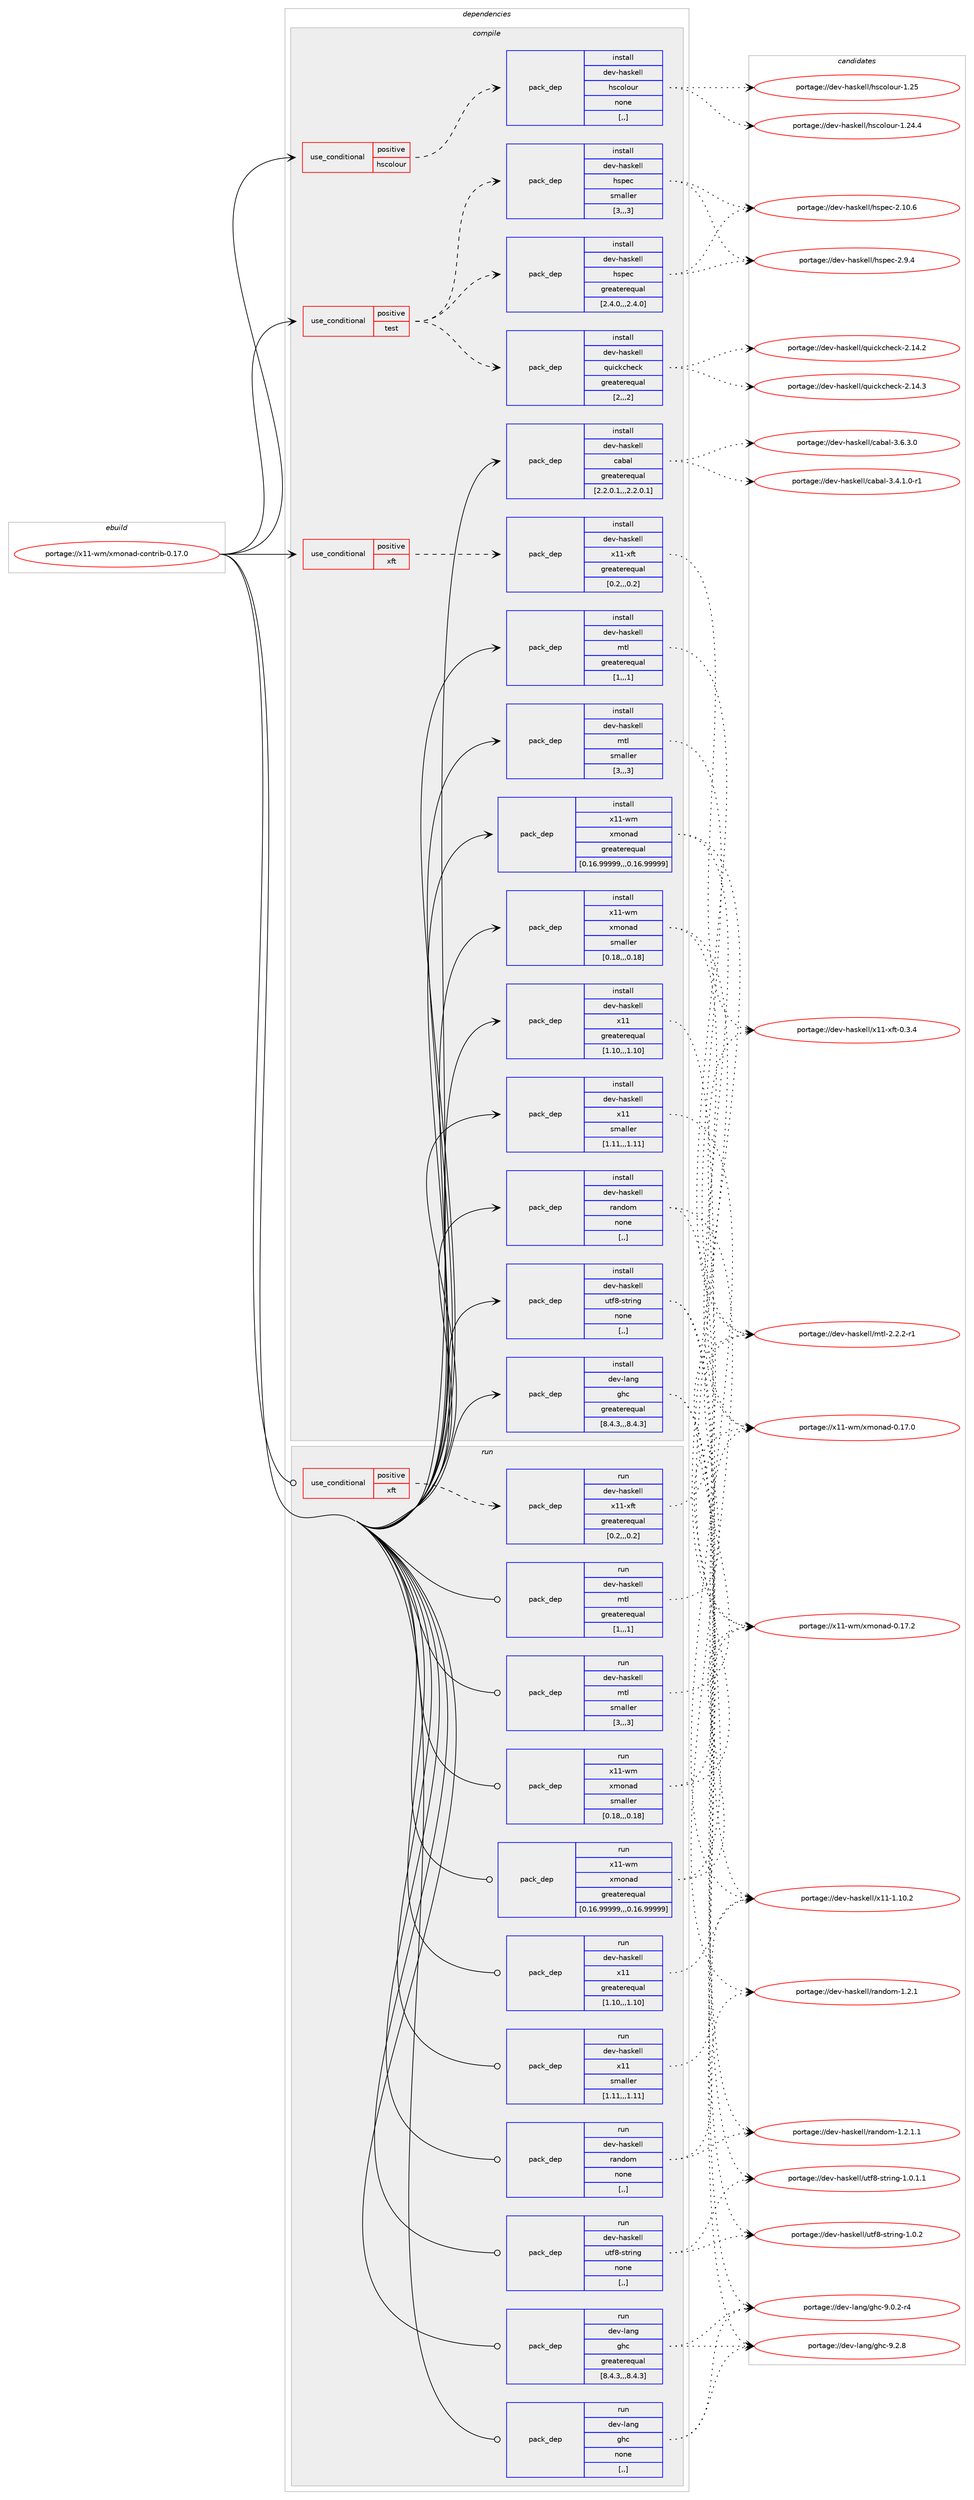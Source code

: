 digraph prolog {

# *************
# Graph options
# *************

newrank=true;
concentrate=true;
compound=true;
graph [rankdir=LR,fontname=Helvetica,fontsize=10,ranksep=1.5];#, ranksep=2.5, nodesep=0.2];
edge  [arrowhead=vee];
node  [fontname=Helvetica,fontsize=10];

# **********
# The ebuild
# **********

subgraph cluster_leftcol {
color=gray;
label=<<i>ebuild</i>>;
id [label="portage://x11-wm/xmonad-contrib-0.17.0", color=red, width=4, href="../x11-wm/xmonad-contrib-0.17.0.svg"];
}

# ****************
# The dependencies
# ****************

subgraph cluster_midcol {
color=gray;
label=<<i>dependencies</i>>;
subgraph cluster_compile {
fillcolor="#eeeeee";
style=filled;
label=<<i>compile</i>>;
subgraph cond124050 {
dependency471983 [label=<<TABLE BORDER="0" CELLBORDER="1" CELLSPACING="0" CELLPADDING="4"><TR><TD ROWSPAN="3" CELLPADDING="10">use_conditional</TD></TR><TR><TD>positive</TD></TR><TR><TD>hscolour</TD></TR></TABLE>>, shape=none, color=red];
subgraph pack344483 {
dependency471984 [label=<<TABLE BORDER="0" CELLBORDER="1" CELLSPACING="0" CELLPADDING="4" WIDTH="220"><TR><TD ROWSPAN="6" CELLPADDING="30">pack_dep</TD></TR><TR><TD WIDTH="110">install</TD></TR><TR><TD>dev-haskell</TD></TR><TR><TD>hscolour</TD></TR><TR><TD>none</TD></TR><TR><TD>[,,]</TD></TR></TABLE>>, shape=none, color=blue];
}
dependency471983:e -> dependency471984:w [weight=20,style="dashed",arrowhead="vee"];
}
id:e -> dependency471983:w [weight=20,style="solid",arrowhead="vee"];
subgraph cond124051 {
dependency471985 [label=<<TABLE BORDER="0" CELLBORDER="1" CELLSPACING="0" CELLPADDING="4"><TR><TD ROWSPAN="3" CELLPADDING="10">use_conditional</TD></TR><TR><TD>positive</TD></TR><TR><TD>test</TD></TR></TABLE>>, shape=none, color=red];
subgraph pack344484 {
dependency471986 [label=<<TABLE BORDER="0" CELLBORDER="1" CELLSPACING="0" CELLPADDING="4" WIDTH="220"><TR><TD ROWSPAN="6" CELLPADDING="30">pack_dep</TD></TR><TR><TD WIDTH="110">install</TD></TR><TR><TD>dev-haskell</TD></TR><TR><TD>hspec</TD></TR><TR><TD>greaterequal</TD></TR><TR><TD>[2.4.0,,,2.4.0]</TD></TR></TABLE>>, shape=none, color=blue];
}
dependency471985:e -> dependency471986:w [weight=20,style="dashed",arrowhead="vee"];
subgraph pack344485 {
dependency471987 [label=<<TABLE BORDER="0" CELLBORDER="1" CELLSPACING="0" CELLPADDING="4" WIDTH="220"><TR><TD ROWSPAN="6" CELLPADDING="30">pack_dep</TD></TR><TR><TD WIDTH="110">install</TD></TR><TR><TD>dev-haskell</TD></TR><TR><TD>hspec</TD></TR><TR><TD>smaller</TD></TR><TR><TD>[3,,,3]</TD></TR></TABLE>>, shape=none, color=blue];
}
dependency471985:e -> dependency471987:w [weight=20,style="dashed",arrowhead="vee"];
subgraph pack344486 {
dependency471988 [label=<<TABLE BORDER="0" CELLBORDER="1" CELLSPACING="0" CELLPADDING="4" WIDTH="220"><TR><TD ROWSPAN="6" CELLPADDING="30">pack_dep</TD></TR><TR><TD WIDTH="110">install</TD></TR><TR><TD>dev-haskell</TD></TR><TR><TD>quickcheck</TD></TR><TR><TD>greaterequal</TD></TR><TR><TD>[2,,,2]</TD></TR></TABLE>>, shape=none, color=blue];
}
dependency471985:e -> dependency471988:w [weight=20,style="dashed",arrowhead="vee"];
}
id:e -> dependency471985:w [weight=20,style="solid",arrowhead="vee"];
subgraph cond124052 {
dependency471989 [label=<<TABLE BORDER="0" CELLBORDER="1" CELLSPACING="0" CELLPADDING="4"><TR><TD ROWSPAN="3" CELLPADDING="10">use_conditional</TD></TR><TR><TD>positive</TD></TR><TR><TD>xft</TD></TR></TABLE>>, shape=none, color=red];
subgraph pack344487 {
dependency471990 [label=<<TABLE BORDER="0" CELLBORDER="1" CELLSPACING="0" CELLPADDING="4" WIDTH="220"><TR><TD ROWSPAN="6" CELLPADDING="30">pack_dep</TD></TR><TR><TD WIDTH="110">install</TD></TR><TR><TD>dev-haskell</TD></TR><TR><TD>x11-xft</TD></TR><TR><TD>greaterequal</TD></TR><TR><TD>[0.2,,,0.2]</TD></TR></TABLE>>, shape=none, color=blue];
}
dependency471989:e -> dependency471990:w [weight=20,style="dashed",arrowhead="vee"];
}
id:e -> dependency471989:w [weight=20,style="solid",arrowhead="vee"];
subgraph pack344488 {
dependency471991 [label=<<TABLE BORDER="0" CELLBORDER="1" CELLSPACING="0" CELLPADDING="4" WIDTH="220"><TR><TD ROWSPAN="6" CELLPADDING="30">pack_dep</TD></TR><TR><TD WIDTH="110">install</TD></TR><TR><TD>dev-haskell</TD></TR><TR><TD>cabal</TD></TR><TR><TD>greaterequal</TD></TR><TR><TD>[2.2.0.1,,,2.2.0.1]</TD></TR></TABLE>>, shape=none, color=blue];
}
id:e -> dependency471991:w [weight=20,style="solid",arrowhead="vee"];
subgraph pack344489 {
dependency471992 [label=<<TABLE BORDER="0" CELLBORDER="1" CELLSPACING="0" CELLPADDING="4" WIDTH="220"><TR><TD ROWSPAN="6" CELLPADDING="30">pack_dep</TD></TR><TR><TD WIDTH="110">install</TD></TR><TR><TD>dev-haskell</TD></TR><TR><TD>mtl</TD></TR><TR><TD>greaterequal</TD></TR><TR><TD>[1,,,1]</TD></TR></TABLE>>, shape=none, color=blue];
}
id:e -> dependency471992:w [weight=20,style="solid",arrowhead="vee"];
subgraph pack344490 {
dependency471993 [label=<<TABLE BORDER="0" CELLBORDER="1" CELLSPACING="0" CELLPADDING="4" WIDTH="220"><TR><TD ROWSPAN="6" CELLPADDING="30">pack_dep</TD></TR><TR><TD WIDTH="110">install</TD></TR><TR><TD>dev-haskell</TD></TR><TR><TD>mtl</TD></TR><TR><TD>smaller</TD></TR><TR><TD>[3,,,3]</TD></TR></TABLE>>, shape=none, color=blue];
}
id:e -> dependency471993:w [weight=20,style="solid",arrowhead="vee"];
subgraph pack344491 {
dependency471994 [label=<<TABLE BORDER="0" CELLBORDER="1" CELLSPACING="0" CELLPADDING="4" WIDTH="220"><TR><TD ROWSPAN="6" CELLPADDING="30">pack_dep</TD></TR><TR><TD WIDTH="110">install</TD></TR><TR><TD>dev-haskell</TD></TR><TR><TD>random</TD></TR><TR><TD>none</TD></TR><TR><TD>[,,]</TD></TR></TABLE>>, shape=none, color=blue];
}
id:e -> dependency471994:w [weight=20,style="solid",arrowhead="vee"];
subgraph pack344492 {
dependency471995 [label=<<TABLE BORDER="0" CELLBORDER="1" CELLSPACING="0" CELLPADDING="4" WIDTH="220"><TR><TD ROWSPAN="6" CELLPADDING="30">pack_dep</TD></TR><TR><TD WIDTH="110">install</TD></TR><TR><TD>dev-haskell</TD></TR><TR><TD>utf8-string</TD></TR><TR><TD>none</TD></TR><TR><TD>[,,]</TD></TR></TABLE>>, shape=none, color=blue];
}
id:e -> dependency471995:w [weight=20,style="solid",arrowhead="vee"];
subgraph pack344493 {
dependency471996 [label=<<TABLE BORDER="0" CELLBORDER="1" CELLSPACING="0" CELLPADDING="4" WIDTH="220"><TR><TD ROWSPAN="6" CELLPADDING="30">pack_dep</TD></TR><TR><TD WIDTH="110">install</TD></TR><TR><TD>dev-haskell</TD></TR><TR><TD>x11</TD></TR><TR><TD>greaterequal</TD></TR><TR><TD>[1.10,,,1.10]</TD></TR></TABLE>>, shape=none, color=blue];
}
id:e -> dependency471996:w [weight=20,style="solid",arrowhead="vee"];
subgraph pack344494 {
dependency471997 [label=<<TABLE BORDER="0" CELLBORDER="1" CELLSPACING="0" CELLPADDING="4" WIDTH="220"><TR><TD ROWSPAN="6" CELLPADDING="30">pack_dep</TD></TR><TR><TD WIDTH="110">install</TD></TR><TR><TD>dev-haskell</TD></TR><TR><TD>x11</TD></TR><TR><TD>smaller</TD></TR><TR><TD>[1.11,,,1.11]</TD></TR></TABLE>>, shape=none, color=blue];
}
id:e -> dependency471997:w [weight=20,style="solid",arrowhead="vee"];
subgraph pack344495 {
dependency471998 [label=<<TABLE BORDER="0" CELLBORDER="1" CELLSPACING="0" CELLPADDING="4" WIDTH="220"><TR><TD ROWSPAN="6" CELLPADDING="30">pack_dep</TD></TR><TR><TD WIDTH="110">install</TD></TR><TR><TD>dev-lang</TD></TR><TR><TD>ghc</TD></TR><TR><TD>greaterequal</TD></TR><TR><TD>[8.4.3,,,8.4.3]</TD></TR></TABLE>>, shape=none, color=blue];
}
id:e -> dependency471998:w [weight=20,style="solid",arrowhead="vee"];
subgraph pack344496 {
dependency471999 [label=<<TABLE BORDER="0" CELLBORDER="1" CELLSPACING="0" CELLPADDING="4" WIDTH="220"><TR><TD ROWSPAN="6" CELLPADDING="30">pack_dep</TD></TR><TR><TD WIDTH="110">install</TD></TR><TR><TD>x11-wm</TD></TR><TR><TD>xmonad</TD></TR><TR><TD>greaterequal</TD></TR><TR><TD>[0.16.99999,,,0.16.99999]</TD></TR></TABLE>>, shape=none, color=blue];
}
id:e -> dependency471999:w [weight=20,style="solid",arrowhead="vee"];
subgraph pack344497 {
dependency472000 [label=<<TABLE BORDER="0" CELLBORDER="1" CELLSPACING="0" CELLPADDING="4" WIDTH="220"><TR><TD ROWSPAN="6" CELLPADDING="30">pack_dep</TD></TR><TR><TD WIDTH="110">install</TD></TR><TR><TD>x11-wm</TD></TR><TR><TD>xmonad</TD></TR><TR><TD>smaller</TD></TR><TR><TD>[0.18,,,0.18]</TD></TR></TABLE>>, shape=none, color=blue];
}
id:e -> dependency472000:w [weight=20,style="solid",arrowhead="vee"];
}
subgraph cluster_compileandrun {
fillcolor="#eeeeee";
style=filled;
label=<<i>compile and run</i>>;
}
subgraph cluster_run {
fillcolor="#eeeeee";
style=filled;
label=<<i>run</i>>;
subgraph cond124053 {
dependency472001 [label=<<TABLE BORDER="0" CELLBORDER="1" CELLSPACING="0" CELLPADDING="4"><TR><TD ROWSPAN="3" CELLPADDING="10">use_conditional</TD></TR><TR><TD>positive</TD></TR><TR><TD>xft</TD></TR></TABLE>>, shape=none, color=red];
subgraph pack344498 {
dependency472002 [label=<<TABLE BORDER="0" CELLBORDER="1" CELLSPACING="0" CELLPADDING="4" WIDTH="220"><TR><TD ROWSPAN="6" CELLPADDING="30">pack_dep</TD></TR><TR><TD WIDTH="110">run</TD></TR><TR><TD>dev-haskell</TD></TR><TR><TD>x11-xft</TD></TR><TR><TD>greaterequal</TD></TR><TR><TD>[0.2,,,0.2]</TD></TR></TABLE>>, shape=none, color=blue];
}
dependency472001:e -> dependency472002:w [weight=20,style="dashed",arrowhead="vee"];
}
id:e -> dependency472001:w [weight=20,style="solid",arrowhead="odot"];
subgraph pack344499 {
dependency472003 [label=<<TABLE BORDER="0" CELLBORDER="1" CELLSPACING="0" CELLPADDING="4" WIDTH="220"><TR><TD ROWSPAN="6" CELLPADDING="30">pack_dep</TD></TR><TR><TD WIDTH="110">run</TD></TR><TR><TD>dev-haskell</TD></TR><TR><TD>mtl</TD></TR><TR><TD>greaterequal</TD></TR><TR><TD>[1,,,1]</TD></TR></TABLE>>, shape=none, color=blue];
}
id:e -> dependency472003:w [weight=20,style="solid",arrowhead="odot"];
subgraph pack344500 {
dependency472004 [label=<<TABLE BORDER="0" CELLBORDER="1" CELLSPACING="0" CELLPADDING="4" WIDTH="220"><TR><TD ROWSPAN="6" CELLPADDING="30">pack_dep</TD></TR><TR><TD WIDTH="110">run</TD></TR><TR><TD>dev-haskell</TD></TR><TR><TD>mtl</TD></TR><TR><TD>smaller</TD></TR><TR><TD>[3,,,3]</TD></TR></TABLE>>, shape=none, color=blue];
}
id:e -> dependency472004:w [weight=20,style="solid",arrowhead="odot"];
subgraph pack344501 {
dependency472005 [label=<<TABLE BORDER="0" CELLBORDER="1" CELLSPACING="0" CELLPADDING="4" WIDTH="220"><TR><TD ROWSPAN="6" CELLPADDING="30">pack_dep</TD></TR><TR><TD WIDTH="110">run</TD></TR><TR><TD>dev-haskell</TD></TR><TR><TD>random</TD></TR><TR><TD>none</TD></TR><TR><TD>[,,]</TD></TR></TABLE>>, shape=none, color=blue];
}
id:e -> dependency472005:w [weight=20,style="solid",arrowhead="odot"];
subgraph pack344502 {
dependency472006 [label=<<TABLE BORDER="0" CELLBORDER="1" CELLSPACING="0" CELLPADDING="4" WIDTH="220"><TR><TD ROWSPAN="6" CELLPADDING="30">pack_dep</TD></TR><TR><TD WIDTH="110">run</TD></TR><TR><TD>dev-haskell</TD></TR><TR><TD>utf8-string</TD></TR><TR><TD>none</TD></TR><TR><TD>[,,]</TD></TR></TABLE>>, shape=none, color=blue];
}
id:e -> dependency472006:w [weight=20,style="solid",arrowhead="odot"];
subgraph pack344503 {
dependency472007 [label=<<TABLE BORDER="0" CELLBORDER="1" CELLSPACING="0" CELLPADDING="4" WIDTH="220"><TR><TD ROWSPAN="6" CELLPADDING="30">pack_dep</TD></TR><TR><TD WIDTH="110">run</TD></TR><TR><TD>dev-haskell</TD></TR><TR><TD>x11</TD></TR><TR><TD>greaterequal</TD></TR><TR><TD>[1.10,,,1.10]</TD></TR></TABLE>>, shape=none, color=blue];
}
id:e -> dependency472007:w [weight=20,style="solid",arrowhead="odot"];
subgraph pack344504 {
dependency472008 [label=<<TABLE BORDER="0" CELLBORDER="1" CELLSPACING="0" CELLPADDING="4" WIDTH="220"><TR><TD ROWSPAN="6" CELLPADDING="30">pack_dep</TD></TR><TR><TD WIDTH="110">run</TD></TR><TR><TD>dev-haskell</TD></TR><TR><TD>x11</TD></TR><TR><TD>smaller</TD></TR><TR><TD>[1.11,,,1.11]</TD></TR></TABLE>>, shape=none, color=blue];
}
id:e -> dependency472008:w [weight=20,style="solid",arrowhead="odot"];
subgraph pack344505 {
dependency472009 [label=<<TABLE BORDER="0" CELLBORDER="1" CELLSPACING="0" CELLPADDING="4" WIDTH="220"><TR><TD ROWSPAN="6" CELLPADDING="30">pack_dep</TD></TR><TR><TD WIDTH="110">run</TD></TR><TR><TD>dev-lang</TD></TR><TR><TD>ghc</TD></TR><TR><TD>greaterequal</TD></TR><TR><TD>[8.4.3,,,8.4.3]</TD></TR></TABLE>>, shape=none, color=blue];
}
id:e -> dependency472009:w [weight=20,style="solid",arrowhead="odot"];
subgraph pack344506 {
dependency472010 [label=<<TABLE BORDER="0" CELLBORDER="1" CELLSPACING="0" CELLPADDING="4" WIDTH="220"><TR><TD ROWSPAN="6" CELLPADDING="30">pack_dep</TD></TR><TR><TD WIDTH="110">run</TD></TR><TR><TD>dev-lang</TD></TR><TR><TD>ghc</TD></TR><TR><TD>none</TD></TR><TR><TD>[,,]</TD></TR></TABLE>>, shape=none, color=blue];
}
id:e -> dependency472010:w [weight=20,style="solid",arrowhead="odot"];
subgraph pack344507 {
dependency472011 [label=<<TABLE BORDER="0" CELLBORDER="1" CELLSPACING="0" CELLPADDING="4" WIDTH="220"><TR><TD ROWSPAN="6" CELLPADDING="30">pack_dep</TD></TR><TR><TD WIDTH="110">run</TD></TR><TR><TD>x11-wm</TD></TR><TR><TD>xmonad</TD></TR><TR><TD>greaterequal</TD></TR><TR><TD>[0.16.99999,,,0.16.99999]</TD></TR></TABLE>>, shape=none, color=blue];
}
id:e -> dependency472011:w [weight=20,style="solid",arrowhead="odot"];
subgraph pack344508 {
dependency472012 [label=<<TABLE BORDER="0" CELLBORDER="1" CELLSPACING="0" CELLPADDING="4" WIDTH="220"><TR><TD ROWSPAN="6" CELLPADDING="30">pack_dep</TD></TR><TR><TD WIDTH="110">run</TD></TR><TR><TD>x11-wm</TD></TR><TR><TD>xmonad</TD></TR><TR><TD>smaller</TD></TR><TR><TD>[0.18,,,0.18]</TD></TR></TABLE>>, shape=none, color=blue];
}
id:e -> dependency472012:w [weight=20,style="solid",arrowhead="odot"];
}
}

# **************
# The candidates
# **************

subgraph cluster_choices {
rank=same;
color=gray;
label=<<i>candidates</i>>;

subgraph choice344483 {
color=black;
nodesep=1;
choice100101118451049711510710110810847104115991111081111171144549465053 [label="portage://dev-haskell/hscolour-1.25", color=red, width=4,href="../dev-haskell/hscolour-1.25.svg"];
choice1001011184510497115107101108108471041159911110811111711445494650524652 [label="portage://dev-haskell/hscolour-1.24.4", color=red, width=4,href="../dev-haskell/hscolour-1.24.4.svg"];
dependency471984:e -> choice100101118451049711510710110810847104115991111081111171144549465053:w [style=dotted,weight="100"];
dependency471984:e -> choice1001011184510497115107101108108471041159911110811111711445494650524652:w [style=dotted,weight="100"];
}
subgraph choice344484 {
color=black;
nodesep=1;
choice1001011184510497115107101108108471041151121019945504649484654 [label="portage://dev-haskell/hspec-2.10.6", color=red, width=4,href="../dev-haskell/hspec-2.10.6.svg"];
choice10010111845104971151071011081084710411511210199455046574652 [label="portage://dev-haskell/hspec-2.9.4", color=red, width=4,href="../dev-haskell/hspec-2.9.4.svg"];
dependency471986:e -> choice1001011184510497115107101108108471041151121019945504649484654:w [style=dotted,weight="100"];
dependency471986:e -> choice10010111845104971151071011081084710411511210199455046574652:w [style=dotted,weight="100"];
}
subgraph choice344485 {
color=black;
nodesep=1;
choice1001011184510497115107101108108471041151121019945504649484654 [label="portage://dev-haskell/hspec-2.10.6", color=red, width=4,href="../dev-haskell/hspec-2.10.6.svg"];
choice10010111845104971151071011081084710411511210199455046574652 [label="portage://dev-haskell/hspec-2.9.4", color=red, width=4,href="../dev-haskell/hspec-2.9.4.svg"];
dependency471987:e -> choice1001011184510497115107101108108471041151121019945504649484654:w [style=dotted,weight="100"];
dependency471987:e -> choice10010111845104971151071011081084710411511210199455046574652:w [style=dotted,weight="100"];
}
subgraph choice344486 {
color=black;
nodesep=1;
choice10010111845104971151071011081084711311710599107991041019910745504649524651 [label="portage://dev-haskell/quickcheck-2.14.3", color=red, width=4,href="../dev-haskell/quickcheck-2.14.3.svg"];
choice10010111845104971151071011081084711311710599107991041019910745504649524650 [label="portage://dev-haskell/quickcheck-2.14.2", color=red, width=4,href="../dev-haskell/quickcheck-2.14.2.svg"];
dependency471988:e -> choice10010111845104971151071011081084711311710599107991041019910745504649524651:w [style=dotted,weight="100"];
dependency471988:e -> choice10010111845104971151071011081084711311710599107991041019910745504649524650:w [style=dotted,weight="100"];
}
subgraph choice344487 {
color=black;
nodesep=1;
choice100101118451049711510710110810847120494945120102116454846514652 [label="portage://dev-haskell/x11-xft-0.3.4", color=red, width=4,href="../dev-haskell/x11-xft-0.3.4.svg"];
dependency471990:e -> choice100101118451049711510710110810847120494945120102116454846514652:w [style=dotted,weight="100"];
}
subgraph choice344488 {
color=black;
nodesep=1;
choice100101118451049711510710110810847999798971084551465446514648 [label="portage://dev-haskell/cabal-3.6.3.0", color=red, width=4,href="../dev-haskell/cabal-3.6.3.0.svg"];
choice1001011184510497115107101108108479997989710845514652464946484511449 [label="portage://dev-haskell/cabal-3.4.1.0-r1", color=red, width=4,href="../dev-haskell/cabal-3.4.1.0-r1.svg"];
dependency471991:e -> choice100101118451049711510710110810847999798971084551465446514648:w [style=dotted,weight="100"];
dependency471991:e -> choice1001011184510497115107101108108479997989710845514652464946484511449:w [style=dotted,weight="100"];
}
subgraph choice344489 {
color=black;
nodesep=1;
choice1001011184510497115107101108108471091161084550465046504511449 [label="portage://dev-haskell/mtl-2.2.2-r1", color=red, width=4,href="../dev-haskell/mtl-2.2.2-r1.svg"];
dependency471992:e -> choice1001011184510497115107101108108471091161084550465046504511449:w [style=dotted,weight="100"];
}
subgraph choice344490 {
color=black;
nodesep=1;
choice1001011184510497115107101108108471091161084550465046504511449 [label="portage://dev-haskell/mtl-2.2.2-r1", color=red, width=4,href="../dev-haskell/mtl-2.2.2-r1.svg"];
dependency471993:e -> choice1001011184510497115107101108108471091161084550465046504511449:w [style=dotted,weight="100"];
}
subgraph choice344491 {
color=black;
nodesep=1;
choice100101118451049711510710110810847114971101001111094549465046494649 [label="portage://dev-haskell/random-1.2.1.1", color=red, width=4,href="../dev-haskell/random-1.2.1.1.svg"];
choice10010111845104971151071011081084711497110100111109454946504649 [label="portage://dev-haskell/random-1.2.1", color=red, width=4,href="../dev-haskell/random-1.2.1.svg"];
dependency471994:e -> choice100101118451049711510710110810847114971101001111094549465046494649:w [style=dotted,weight="100"];
dependency471994:e -> choice10010111845104971151071011081084711497110100111109454946504649:w [style=dotted,weight="100"];
}
subgraph choice344492 {
color=black;
nodesep=1;
choice1001011184510497115107101108108471171161025645115116114105110103454946484650 [label="portage://dev-haskell/utf8-string-1.0.2", color=red, width=4,href="../dev-haskell/utf8-string-1.0.2.svg"];
choice10010111845104971151071011081084711711610256451151161141051101034549464846494649 [label="portage://dev-haskell/utf8-string-1.0.1.1", color=red, width=4,href="../dev-haskell/utf8-string-1.0.1.1.svg"];
dependency471995:e -> choice1001011184510497115107101108108471171161025645115116114105110103454946484650:w [style=dotted,weight="100"];
dependency471995:e -> choice10010111845104971151071011081084711711610256451151161141051101034549464846494649:w [style=dotted,weight="100"];
}
subgraph choice344493 {
color=black;
nodesep=1;
choice100101118451049711510710110810847120494945494649484650 [label="portage://dev-haskell/x11-1.10.2", color=red, width=4,href="../dev-haskell/x11-1.10.2.svg"];
dependency471996:e -> choice100101118451049711510710110810847120494945494649484650:w [style=dotted,weight="100"];
}
subgraph choice344494 {
color=black;
nodesep=1;
choice100101118451049711510710110810847120494945494649484650 [label="portage://dev-haskell/x11-1.10.2", color=red, width=4,href="../dev-haskell/x11-1.10.2.svg"];
dependency471997:e -> choice100101118451049711510710110810847120494945494649484650:w [style=dotted,weight="100"];
}
subgraph choice344495 {
color=black;
nodesep=1;
choice10010111845108971101034710310499455746504656 [label="portage://dev-lang/ghc-9.2.8", color=red, width=4,href="../dev-lang/ghc-9.2.8.svg"];
choice100101118451089711010347103104994557464846504511452 [label="portage://dev-lang/ghc-9.0.2-r4", color=red, width=4,href="../dev-lang/ghc-9.0.2-r4.svg"];
dependency471998:e -> choice10010111845108971101034710310499455746504656:w [style=dotted,weight="100"];
dependency471998:e -> choice100101118451089711010347103104994557464846504511452:w [style=dotted,weight="100"];
}
subgraph choice344496 {
color=black;
nodesep=1;
choice120494945119109471201091111109710045484649554650 [label="portage://x11-wm/xmonad-0.17.2", color=red, width=4,href="../x11-wm/xmonad-0.17.2.svg"];
choice120494945119109471201091111109710045484649554648 [label="portage://x11-wm/xmonad-0.17.0", color=red, width=4,href="../x11-wm/xmonad-0.17.0.svg"];
dependency471999:e -> choice120494945119109471201091111109710045484649554650:w [style=dotted,weight="100"];
dependency471999:e -> choice120494945119109471201091111109710045484649554648:w [style=dotted,weight="100"];
}
subgraph choice344497 {
color=black;
nodesep=1;
choice120494945119109471201091111109710045484649554650 [label="portage://x11-wm/xmonad-0.17.2", color=red, width=4,href="../x11-wm/xmonad-0.17.2.svg"];
choice120494945119109471201091111109710045484649554648 [label="portage://x11-wm/xmonad-0.17.0", color=red, width=4,href="../x11-wm/xmonad-0.17.0.svg"];
dependency472000:e -> choice120494945119109471201091111109710045484649554650:w [style=dotted,weight="100"];
dependency472000:e -> choice120494945119109471201091111109710045484649554648:w [style=dotted,weight="100"];
}
subgraph choice344498 {
color=black;
nodesep=1;
choice100101118451049711510710110810847120494945120102116454846514652 [label="portage://dev-haskell/x11-xft-0.3.4", color=red, width=4,href="../dev-haskell/x11-xft-0.3.4.svg"];
dependency472002:e -> choice100101118451049711510710110810847120494945120102116454846514652:w [style=dotted,weight="100"];
}
subgraph choice344499 {
color=black;
nodesep=1;
choice1001011184510497115107101108108471091161084550465046504511449 [label="portage://dev-haskell/mtl-2.2.2-r1", color=red, width=4,href="../dev-haskell/mtl-2.2.2-r1.svg"];
dependency472003:e -> choice1001011184510497115107101108108471091161084550465046504511449:w [style=dotted,weight="100"];
}
subgraph choice344500 {
color=black;
nodesep=1;
choice1001011184510497115107101108108471091161084550465046504511449 [label="portage://dev-haskell/mtl-2.2.2-r1", color=red, width=4,href="../dev-haskell/mtl-2.2.2-r1.svg"];
dependency472004:e -> choice1001011184510497115107101108108471091161084550465046504511449:w [style=dotted,weight="100"];
}
subgraph choice344501 {
color=black;
nodesep=1;
choice100101118451049711510710110810847114971101001111094549465046494649 [label="portage://dev-haskell/random-1.2.1.1", color=red, width=4,href="../dev-haskell/random-1.2.1.1.svg"];
choice10010111845104971151071011081084711497110100111109454946504649 [label="portage://dev-haskell/random-1.2.1", color=red, width=4,href="../dev-haskell/random-1.2.1.svg"];
dependency472005:e -> choice100101118451049711510710110810847114971101001111094549465046494649:w [style=dotted,weight="100"];
dependency472005:e -> choice10010111845104971151071011081084711497110100111109454946504649:w [style=dotted,weight="100"];
}
subgraph choice344502 {
color=black;
nodesep=1;
choice1001011184510497115107101108108471171161025645115116114105110103454946484650 [label="portage://dev-haskell/utf8-string-1.0.2", color=red, width=4,href="../dev-haskell/utf8-string-1.0.2.svg"];
choice10010111845104971151071011081084711711610256451151161141051101034549464846494649 [label="portage://dev-haskell/utf8-string-1.0.1.1", color=red, width=4,href="../dev-haskell/utf8-string-1.0.1.1.svg"];
dependency472006:e -> choice1001011184510497115107101108108471171161025645115116114105110103454946484650:w [style=dotted,weight="100"];
dependency472006:e -> choice10010111845104971151071011081084711711610256451151161141051101034549464846494649:w [style=dotted,weight="100"];
}
subgraph choice344503 {
color=black;
nodesep=1;
choice100101118451049711510710110810847120494945494649484650 [label="portage://dev-haskell/x11-1.10.2", color=red, width=4,href="../dev-haskell/x11-1.10.2.svg"];
dependency472007:e -> choice100101118451049711510710110810847120494945494649484650:w [style=dotted,weight="100"];
}
subgraph choice344504 {
color=black;
nodesep=1;
choice100101118451049711510710110810847120494945494649484650 [label="portage://dev-haskell/x11-1.10.2", color=red, width=4,href="../dev-haskell/x11-1.10.2.svg"];
dependency472008:e -> choice100101118451049711510710110810847120494945494649484650:w [style=dotted,weight="100"];
}
subgraph choice344505 {
color=black;
nodesep=1;
choice10010111845108971101034710310499455746504656 [label="portage://dev-lang/ghc-9.2.8", color=red, width=4,href="../dev-lang/ghc-9.2.8.svg"];
choice100101118451089711010347103104994557464846504511452 [label="portage://dev-lang/ghc-9.0.2-r4", color=red, width=4,href="../dev-lang/ghc-9.0.2-r4.svg"];
dependency472009:e -> choice10010111845108971101034710310499455746504656:w [style=dotted,weight="100"];
dependency472009:e -> choice100101118451089711010347103104994557464846504511452:w [style=dotted,weight="100"];
}
subgraph choice344506 {
color=black;
nodesep=1;
choice10010111845108971101034710310499455746504656 [label="portage://dev-lang/ghc-9.2.8", color=red, width=4,href="../dev-lang/ghc-9.2.8.svg"];
choice100101118451089711010347103104994557464846504511452 [label="portage://dev-lang/ghc-9.0.2-r4", color=red, width=4,href="../dev-lang/ghc-9.0.2-r4.svg"];
dependency472010:e -> choice10010111845108971101034710310499455746504656:w [style=dotted,weight="100"];
dependency472010:e -> choice100101118451089711010347103104994557464846504511452:w [style=dotted,weight="100"];
}
subgraph choice344507 {
color=black;
nodesep=1;
choice120494945119109471201091111109710045484649554650 [label="portage://x11-wm/xmonad-0.17.2", color=red, width=4,href="../x11-wm/xmonad-0.17.2.svg"];
choice120494945119109471201091111109710045484649554648 [label="portage://x11-wm/xmonad-0.17.0", color=red, width=4,href="../x11-wm/xmonad-0.17.0.svg"];
dependency472011:e -> choice120494945119109471201091111109710045484649554650:w [style=dotted,weight="100"];
dependency472011:e -> choice120494945119109471201091111109710045484649554648:w [style=dotted,weight="100"];
}
subgraph choice344508 {
color=black;
nodesep=1;
choice120494945119109471201091111109710045484649554650 [label="portage://x11-wm/xmonad-0.17.2", color=red, width=4,href="../x11-wm/xmonad-0.17.2.svg"];
choice120494945119109471201091111109710045484649554648 [label="portage://x11-wm/xmonad-0.17.0", color=red, width=4,href="../x11-wm/xmonad-0.17.0.svg"];
dependency472012:e -> choice120494945119109471201091111109710045484649554650:w [style=dotted,weight="100"];
dependency472012:e -> choice120494945119109471201091111109710045484649554648:w [style=dotted,weight="100"];
}
}

}
